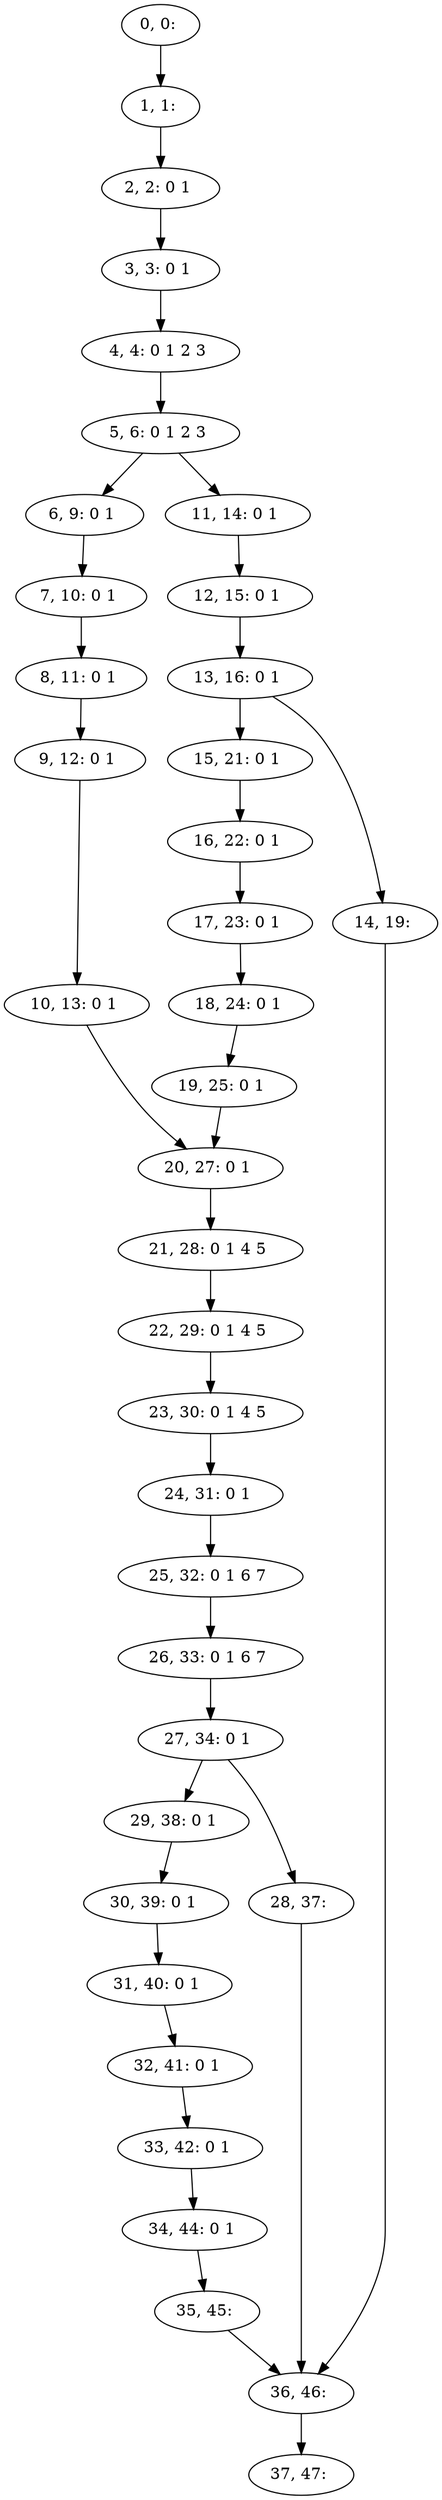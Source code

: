 digraph G {
0[label="0, 0: "];
1[label="1, 1: "];
2[label="2, 2: 0 1 "];
3[label="3, 3: 0 1 "];
4[label="4, 4: 0 1 2 3 "];
5[label="5, 6: 0 1 2 3 "];
6[label="6, 9: 0 1 "];
7[label="7, 10: 0 1 "];
8[label="8, 11: 0 1 "];
9[label="9, 12: 0 1 "];
10[label="10, 13: 0 1 "];
11[label="11, 14: 0 1 "];
12[label="12, 15: 0 1 "];
13[label="13, 16: 0 1 "];
14[label="14, 19: "];
15[label="15, 21: 0 1 "];
16[label="16, 22: 0 1 "];
17[label="17, 23: 0 1 "];
18[label="18, 24: 0 1 "];
19[label="19, 25: 0 1 "];
20[label="20, 27: 0 1 "];
21[label="21, 28: 0 1 4 5 "];
22[label="22, 29: 0 1 4 5 "];
23[label="23, 30: 0 1 4 5 "];
24[label="24, 31: 0 1 "];
25[label="25, 32: 0 1 6 7 "];
26[label="26, 33: 0 1 6 7 "];
27[label="27, 34: 0 1 "];
28[label="28, 37: "];
29[label="29, 38: 0 1 "];
30[label="30, 39: 0 1 "];
31[label="31, 40: 0 1 "];
32[label="32, 41: 0 1 "];
33[label="33, 42: 0 1 "];
34[label="34, 44: 0 1 "];
35[label="35, 45: "];
36[label="36, 46: "];
37[label="37, 47: "];
0->1 ;
1->2 ;
2->3 ;
3->4 ;
4->5 ;
5->6 ;
5->11 ;
6->7 ;
7->8 ;
8->9 ;
9->10 ;
10->20 ;
11->12 ;
12->13 ;
13->14 ;
13->15 ;
14->36 ;
15->16 ;
16->17 ;
17->18 ;
18->19 ;
19->20 ;
20->21 ;
21->22 ;
22->23 ;
23->24 ;
24->25 ;
25->26 ;
26->27 ;
27->28 ;
27->29 ;
28->36 ;
29->30 ;
30->31 ;
31->32 ;
32->33 ;
33->34 ;
34->35 ;
35->36 ;
36->37 ;
}
